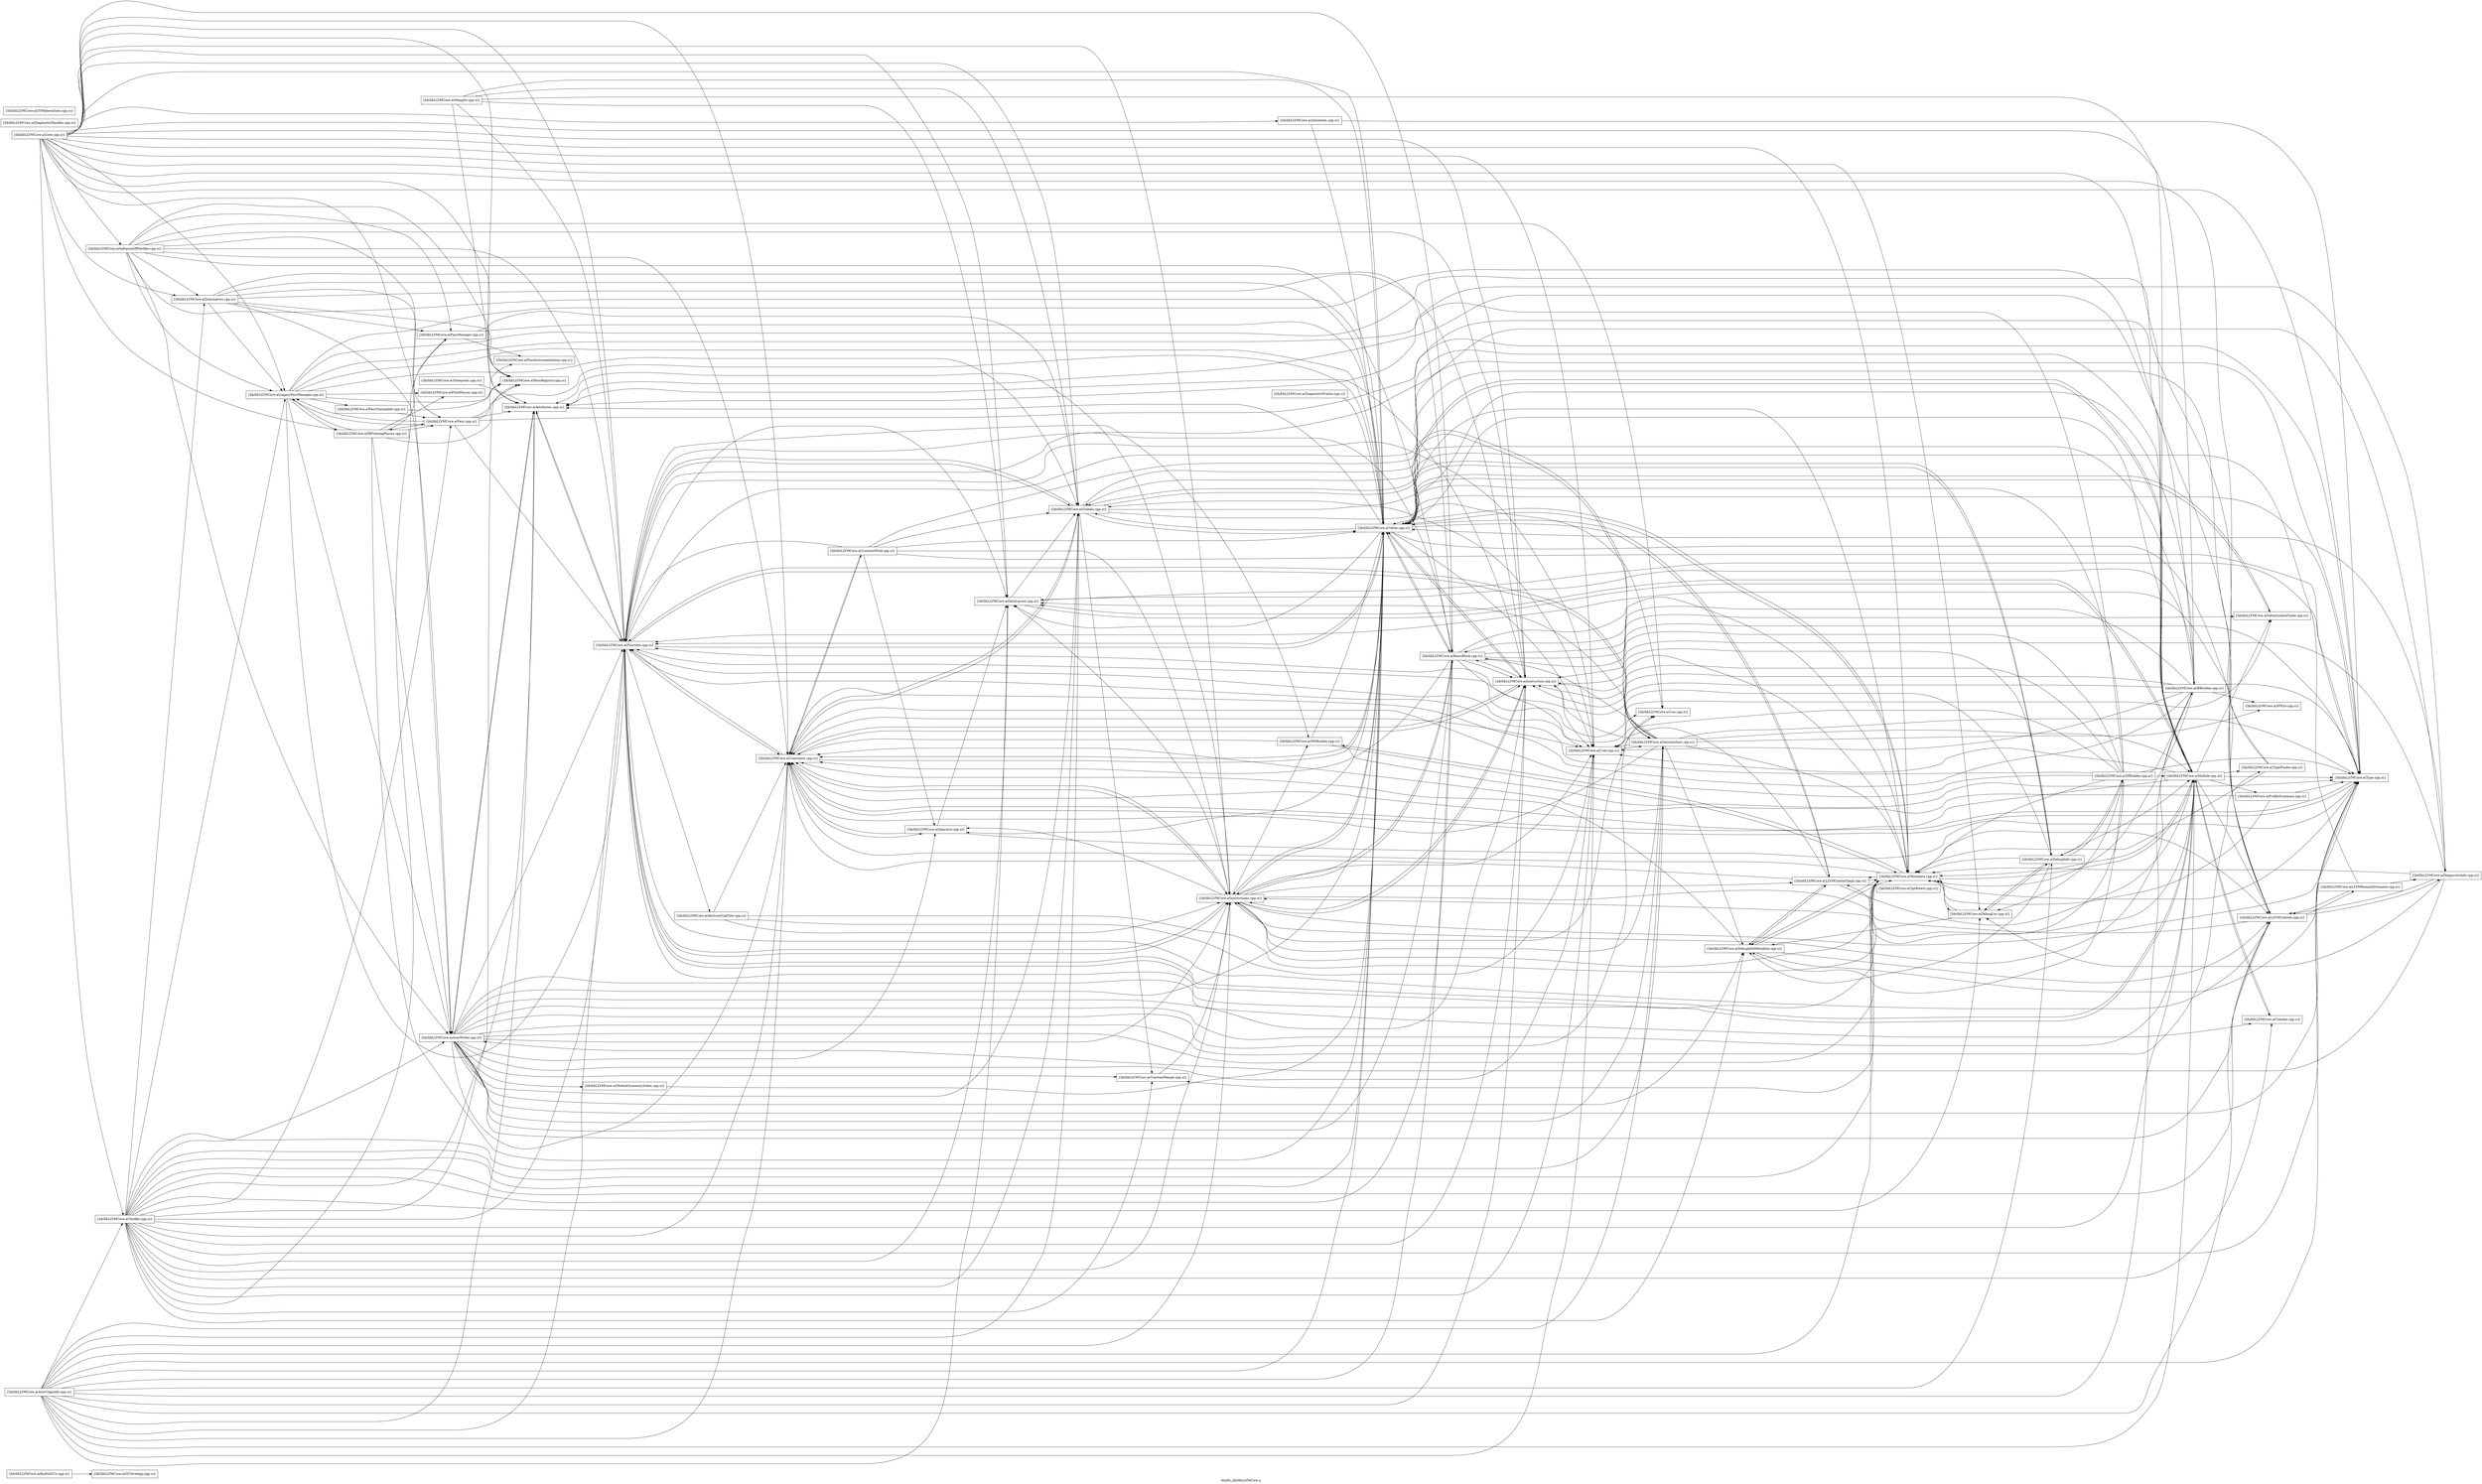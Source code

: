 digraph "bin/llc_lib/libLLVMCore.a" {
	label="bin/llc_lib/libLLVMCore.a";
	rankdir=LR;
	{ rank=same; Node0x55edaa265568;  }
	{ rank=same; Node0x55edaa265568;  }

	Node0x55edaa265568 [shape=record,shape=box,group=0,label="{lib/libLLVMCore.a(BuiltinGCs.cpp.o)}"];
	Node0x55edaa265568 -> Node0x55edaa27d8e8;
	Node0x55edaa28bc18 [shape=record,shape=box,group=0,label="{lib/libLLVMCore.a(Core.cpp.o)}"];
	Node0x55edaa28bc18 -> Node0x55edaa2691b8;
	Node0x55edaa28bc18 -> Node0x55edaa268d58;
	Node0x55edaa28bc18 -> Node0x55edaa265d38;
	Node0x55edaa28bc18 -> Node0x55edaa2660f8;
	Node0x55edaa28bc18 -> Node0x55edaa28a818;
	Node0x55edaa28bc18 -> Node0x55edaa27aeb8;
	Node0x55edaa28bc18 -> Node0x55edaa2798d8;
	Node0x55edaa28bc18 -> Node0x55edaa27c7b8;
	Node0x55edaa28bc18 -> Node0x55edaa28c258;
	Node0x55edaa28bc18 -> Node0x55edaa265ab8;
	Node0x55edaa28bc18 -> Node0x55edaa266a08;
	Node0x55edaa28bc18 -> Node0x55edaa266fa8;
	Node0x55edaa28bc18 -> Node0x55edaa266328;
	Node0x55edaa28bc18 -> Node0x55edaa267d68;
	Node0x55edaa28bc18 -> Node0x55edaa2679f8;
	Node0x55edaa28bc18 -> Node0x55edaa2661e8;
	Node0x55edaa28bc18 -> Node0x55edaa264cf8;
	Node0x55edaa28bc18 -> Node0x55edaa265018;
	Node0x55edaa28bc18 -> Node0x55edaa26d178;
	Node0x55edaa28bc18 -> Node0x55edaa265298;
	Node0x55edaa28bc18 -> Node0x55edaa265c48;
	Node0x55edaa28bc18 -> Node0x55edaa266b98;
	Node0x55edaa28bc18 -> Node0x55edaa267a48;
	Node0x55edaa28bc18 -> Node0x55edaa289328;
	Node0x55edaa28a818 [shape=record,shape=box,group=0,label="{lib/libLLVMCore.a(DataLayout.cpp.o)}"];
	Node0x55edaa28a818 -> Node0x55edaa28c258;
	Node0x55edaa28a818 -> Node0x55edaa265018;
	Node0x55edaa28a818 -> Node0x55edaa265c48;
	Node0x55edaa27ac88 [shape=record,shape=box,group=0,label="{lib/libLLVMCore.a(DiagnosticHandler.cpp.o)}"];
	Node0x55edaa2679f8 [shape=record,shape=box,group=0,label="{lib/libLLVMCore.a(LLVMContext.cpp.o)}"];
	Node0x55edaa2679f8 -> Node0x55edaa278c08;
	Node0x55edaa2679f8 -> Node0x55edaa2694d8;
	Node0x55edaa2679f8 -> Node0x55edaa2688f8;
	Node0x55edaa2688f8 [shape=record,shape=box,group=0,label="{lib/libLLVMCore.a(LLVMRemarkStreamer.cpp.o)}"];
	Node0x55edaa2688f8 -> Node0x55edaa278c08;
	Node0x55edaa2688f8 -> Node0x55edaa2679f8;
	Node0x55edaa2688f8 -> Node0x55edaa267a48;
	Node0x55edaa2661e8 [shape=record,shape=box,group=0,label="{lib/libLLVMCore.a(LegacyPassManager.cpp.o)}"];
	Node0x55edaa2661e8 -> Node0x55edaa2691b8;
	Node0x55edaa2661e8 -> Node0x55edaa278c08;
	Node0x55edaa2661e8 -> Node0x55edaa27c7b8;
	Node0x55edaa2661e8 -> Node0x55edaa28c258;
	Node0x55edaa2661e8 -> Node0x55edaa266a08;
	Node0x55edaa2661e8 -> Node0x55edaa2679f8;
	Node0x55edaa2661e8 -> Node0x55edaa265018;
	Node0x55edaa2661e8 -> Node0x55edaa266dc8;
	Node0x55edaa2661e8 -> Node0x55edaa26d178;
	Node0x55edaa2661e8 -> Node0x55edaa26d858;
	Node0x55edaa2661e8 -> Node0x55edaa26ea78;
	Node0x55edaa2661e8 -> Node0x55edaa267a48;
	Node0x55edaa265018 [shape=record,shape=box,group=0,label="{lib/libLLVMCore.a(Module.cpp.o)}"];
	Node0x55edaa265018 -> Node0x55edaa264de8;
	Node0x55edaa265018 -> Node0x55edaa2660f8;
	Node0x55edaa265018 -> Node0x55edaa28a818;
	Node0x55edaa265018 -> Node0x55edaa27c7b8;
	Node0x55edaa265018 -> Node0x55edaa28c258;
	Node0x55edaa265018 -> Node0x55edaa2679f8;
	Node0x55edaa265018 -> Node0x55edaa264cf8;
	Node0x55edaa265018 -> Node0x55edaa264fc8;
	Node0x55edaa265018 -> Node0x55edaa265c48;
	Node0x55edaa265018 -> Node0x55edaa2668c8;
	Node0x55edaa265018 -> Node0x55edaa266b98;
	Node0x55edaa265018 -> Node0x55edaa267a48;
	Node0x55edaa265018 -> Node0x55edaa2685d8;
	Node0x55edaa26d178 [shape=record,shape=box,group=0,label="{lib/libLLVMCore.a(PassRegistry.cpp.o)}"];
	Node0x55edaa289328 [shape=record,shape=box,group=0,label="{lib/libLLVMCore.a(Verifier.cpp.o)}"];
	Node0x55edaa289328 -> Node0x55edaa2691b8;
	Node0x55edaa289328 -> Node0x55edaa268d58;
	Node0x55edaa289328 -> Node0x55edaa265d38;
	Node0x55edaa289328 -> Node0x55edaa264de8;
	Node0x55edaa289328 -> Node0x55edaa266828;
	Node0x55edaa289328 -> Node0x55edaa2660f8;
	Node0x55edaa289328 -> Node0x55edaa28a818;
	Node0x55edaa289328 -> Node0x55edaa27a7d8;
	Node0x55edaa289328 -> Node0x55edaa27aeb8;
	Node0x55edaa289328 -> Node0x55edaa2798d8;
	Node0x55edaa289328 -> Node0x55edaa27c7b8;
	Node0x55edaa289328 -> Node0x55edaa28c258;
	Node0x55edaa289328 -> Node0x55edaa266328;
	Node0x55edaa289328 -> Node0x55edaa267d68;
	Node0x55edaa289328 -> Node0x55edaa268498;
	Node0x55edaa289328 -> Node0x55edaa2679f8;
	Node0x55edaa289328 -> Node0x55edaa2661e8;
	Node0x55edaa289328 -> Node0x55edaa264cf8;
	Node0x55edaa289328 -> Node0x55edaa265018;
	Node0x55edaa289328 -> Node0x55edaa266dc8;
	Node0x55edaa289328 -> Node0x55edaa267548;
	Node0x55edaa289328 -> Node0x55edaa26d178;
	Node0x55edaa289328 -> Node0x55edaa265c48;
	Node0x55edaa289328 -> Node0x55edaa266b98;
	Node0x55edaa289328 -> Node0x55edaa267a48;
	Node0x55edaa266dc8 [shape=record,shape=box,group=0,label="{lib/libLLVMCore.a(Pass.cpp.o)}"];
	Node0x55edaa266dc8 -> Node0x55edaa268d58;
	Node0x55edaa266dc8 -> Node0x55edaa27c7b8;
	Node0x55edaa266dc8 -> Node0x55edaa266a08;
	Node0x55edaa266dc8 -> Node0x55edaa2679f8;
	Node0x55edaa266dc8 -> Node0x55edaa2661e8;
	Node0x55edaa266dc8 -> Node0x55edaa26d178;
	Node0x55edaa266dc8 -> Node0x55edaa267a48;
	Node0x55edaa267a48 [shape=record,shape=box,group=0,label="{lib/libLLVMCore.a(Value.cpp.o)}"];
	Node0x55edaa267a48 -> Node0x55edaa268d58;
	Node0x55edaa267a48 -> Node0x55edaa265d38;
	Node0x55edaa267a48 -> Node0x55edaa2660f8;
	Node0x55edaa267a48 -> Node0x55edaa28a818;
	Node0x55edaa267a48 -> Node0x55edaa28b538;
	Node0x55edaa267a48 -> Node0x55edaa27c7b8;
	Node0x55edaa267a48 -> Node0x55edaa28c258;
	Node0x55edaa267a48 -> Node0x55edaa266328;
	Node0x55edaa267a48 -> Node0x55edaa267d68;
	Node0x55edaa267a48 -> Node0x55edaa268498;
	Node0x55edaa267a48 -> Node0x55edaa2679f8;
	Node0x55edaa267a48 -> Node0x55edaa2694d8;
	Node0x55edaa267a48 -> Node0x55edaa264cf8;
	Node0x55edaa267a48 -> Node0x55edaa265ec8;
	Node0x55edaa267a48 -> Node0x55edaa265c48;
	Node0x55edaa267a48 -> Node0x55edaa266148;
	Node0x55edaa267a48 -> Node0x55edaa266b98;
	Node0x55edaa267a48 -> Node0x55edaa2685d8;
	Node0x55edaa268d58 [shape=record,shape=box,group=0,label="{lib/libLLVMCore.a(Attributes.cpp.o)}"];
	Node0x55edaa268d58 -> Node0x55edaa2691b8;
	Node0x55edaa268d58 -> Node0x55edaa27c7b8;
	Node0x55edaa2660f8 [shape=record,shape=box,group=0,label="{lib/libLLVMCore.a(Constants.cpp.o)}"];
	Node0x55edaa2660f8 -> Node0x55edaa266ff8;
	Node0x55edaa2660f8 -> Node0x55edaa27c7b8;
	Node0x55edaa2660f8 -> Node0x55edaa28c258;
	Node0x55edaa2660f8 -> Node0x55edaa266328;
	Node0x55edaa2660f8 -> Node0x55edaa267d68;
	Node0x55edaa2660f8 -> Node0x55edaa265ec8;
	Node0x55edaa2660f8 -> Node0x55edaa265c48;
	Node0x55edaa2660f8 -> Node0x55edaa266b98;
	Node0x55edaa2660f8 -> Node0x55edaa267a48;
	Node0x55edaa265478 [shape=record,shape=box,group=0,label="{lib/libLLVMCore.a(Mangler.cpp.o)}"];
	Node0x55edaa265478 -> Node0x55edaa268d58;
	Node0x55edaa265478 -> Node0x55edaa28a818;
	Node0x55edaa265478 -> Node0x55edaa27c7b8;
	Node0x55edaa265478 -> Node0x55edaa28c258;
	Node0x55edaa265478 -> Node0x55edaa265018;
	Node0x55edaa265478 -> Node0x55edaa267a48;
	Node0x55edaa264cf8 [shape=record,shape=box,group=0,label="{lib/libLLVMCore.a(Metadata.cpp.o)}"];
	Node0x55edaa264cf8 -> Node0x55edaa266828;
	Node0x55edaa264cf8 -> Node0x55edaa2660f8;
	Node0x55edaa264cf8 -> Node0x55edaa27a7d8;
	Node0x55edaa264cf8 -> Node0x55edaa27aeb8;
	Node0x55edaa264cf8 -> Node0x55edaa2679f8;
	Node0x55edaa264cf8 -> Node0x55edaa2694d8;
	Node0x55edaa264cf8 -> Node0x55edaa265ba8;
	Node0x55edaa264cf8 -> Node0x55edaa265018;
	Node0x55edaa264cf8 -> Node0x55edaa265c48;
	Node0x55edaa264cf8 -> Node0x55edaa267a48;
	Node0x55edaa278c08 [shape=record,shape=box,group=0,label="{lib/libLLVMCore.a(DiagnosticInfo.cpp.o)}"];
	Node0x55edaa278c08 -> Node0x55edaa2691b8;
	Node0x55edaa278c08 -> Node0x55edaa27aeb8;
	Node0x55edaa278c08 -> Node0x55edaa27c7b8;
	Node0x55edaa278c08 -> Node0x55edaa266328;
	Node0x55edaa278c08 -> Node0x55edaa2679f8;
	Node0x55edaa278c08 -> Node0x55edaa264cf8;
	Node0x55edaa278c08 -> Node0x55edaa267a48;
	Node0x55edaa27c7b8 [shape=record,shape=box,group=0,label="{lib/libLLVMCore.a(Function.cpp.o)}"];
	Node0x55edaa27c7b8 -> Node0x55edaa2699d8;
	Node0x55edaa27c7b8 -> Node0x55edaa268d58;
	Node0x55edaa27c7b8 -> Node0x55edaa265d38;
	Node0x55edaa27c7b8 -> Node0x55edaa2660f8;
	Node0x55edaa27c7b8 -> Node0x55edaa28a818;
	Node0x55edaa27c7b8 -> Node0x55edaa28c258;
	Node0x55edaa27c7b8 -> Node0x55edaa267d68;
	Node0x55edaa27c7b8 -> Node0x55edaa268498;
	Node0x55edaa27c7b8 -> Node0x55edaa2679f8;
	Node0x55edaa27c7b8 -> Node0x55edaa265ba8;
	Node0x55edaa27c7b8 -> Node0x55edaa264cf8;
	Node0x55edaa27c7b8 -> Node0x55edaa265018;
	Node0x55edaa27c7b8 -> Node0x55edaa265c48;
	Node0x55edaa27c7b8 -> Node0x55edaa266b98;
	Node0x55edaa27c7b8 -> Node0x55edaa267a48;
	Node0x55edaa27c7b8 -> Node0x55edaa2685d8;
	Node0x55edaa28c258 [shape=record,shape=box,group=0,label="{lib/libLLVMCore.a(Globals.cpp.o)}"];
	Node0x55edaa28c258 -> Node0x55edaa266828;
	Node0x55edaa28c258 -> Node0x55edaa2660f8;
	Node0x55edaa28c258 -> Node0x55edaa27c7b8;
	Node0x55edaa28c258 -> Node0x55edaa264cf8;
	Node0x55edaa28c258 -> Node0x55edaa265018;
	Node0x55edaa28c258 -> Node0x55edaa265c48;
	Node0x55edaa28c258 -> Node0x55edaa266b98;
	Node0x55edaa28c258 -> Node0x55edaa267a48;
	Node0x55edaa265ab8 [shape=record,shape=box,group=0,label="{lib/libLLVMCore.a(IRBuilder.cpp.o)}"];
	Node0x55edaa265ab8 -> Node0x55edaa268d58;
	Node0x55edaa265ab8 -> Node0x55edaa265d38;
	Node0x55edaa265ab8 -> Node0x55edaa2660f8;
	Node0x55edaa265ab8 -> Node0x55edaa28a818;
	Node0x55edaa265ab8 -> Node0x55edaa27c7b8;
	Node0x55edaa265ab8 -> Node0x55edaa28c258;
	Node0x55edaa265ab8 -> Node0x55edaa264d98;
	Node0x55edaa265ab8 -> Node0x55edaa266328;
	Node0x55edaa265ab8 -> Node0x55edaa267d68;
	Node0x55edaa265ab8 -> Node0x55edaa264cf8;
	Node0x55edaa265ab8 -> Node0x55edaa265c48;
	Node0x55edaa265ab8 -> Node0x55edaa266b98;
	Node0x55edaa265ab8 -> Node0x55edaa267a48;
	Node0x55edaa266fa8 [shape=record,shape=box,group=0,label="{lib/libLLVMCore.a(InlineAsm.cpp.o)}"];
	Node0x55edaa266fa8 -> Node0x55edaa265c48;
	Node0x55edaa266fa8 -> Node0x55edaa267a48;
	Node0x55edaa266328 [shape=record,shape=box,group=0,label="{lib/libLLVMCore.a(Instruction.cpp.o)}"];
	Node0x55edaa266328 -> Node0x55edaa268d58;
	Node0x55edaa266328 -> Node0x55edaa265d38;
	Node0x55edaa266328 -> Node0x55edaa2660f8;
	Node0x55edaa266328 -> Node0x55edaa267d68;
	Node0x55edaa266328 -> Node0x55edaa264cf8;
	Node0x55edaa266328 -> Node0x55edaa266b98;
	Node0x55edaa266328 -> Node0x55edaa267a48;
	Node0x55edaa267d68 [shape=record,shape=box,group=0,label="{lib/libLLVMCore.a(Instructions.cpp.o)}"];
	Node0x55edaa267d68 -> Node0x55edaa268d58;
	Node0x55edaa267d68 -> Node0x55edaa265d38;
	Node0x55edaa267d68 -> Node0x55edaa2660f8;
	Node0x55edaa267d68 -> Node0x55edaa28a818;
	Node0x55edaa267d68 -> Node0x55edaa27c7b8;
	Node0x55edaa267d68 -> Node0x55edaa266328;
	Node0x55edaa267d68 -> Node0x55edaa2694d8;
	Node0x55edaa267d68 -> Node0x55edaa265ba8;
	Node0x55edaa267d68 -> Node0x55edaa264cf8;
	Node0x55edaa267d68 -> Node0x55edaa265018;
	Node0x55edaa267d68 -> Node0x55edaa265ec8;
	Node0x55edaa267d68 -> Node0x55edaa265c48;
	Node0x55edaa267d68 -> Node0x55edaa266148;
	Node0x55edaa267d68 -> Node0x55edaa266b98;
	Node0x55edaa267d68 -> Node0x55edaa267a48;
	Node0x55edaa265c48 [shape=record,shape=box,group=0,label="{lib/libLLVMCore.a(Type.cpp.o)}"];
	Node0x55edaa265c48 -> Node0x55edaa2660f8;
	Node0x55edaa266b98 [shape=record,shape=box,group=0,label="{lib/libLLVMCore.a(User.cpp.o)}"];
	Node0x55edaa266b98 -> Node0x55edaa268498;
	Node0x55edaa266b98 -> Node0x55edaa266148;
	Node0x55edaa265d38 [shape=record,shape=box,group=0,label="{lib/libLLVMCore.a(BasicBlock.cpp.o)}"];
	Node0x55edaa265d38 -> Node0x55edaa2660f8;
	Node0x55edaa265d38 -> Node0x55edaa266328;
	Node0x55edaa265d38 -> Node0x55edaa267d68;
	Node0x55edaa265d38 -> Node0x55edaa264cf8;
	Node0x55edaa265d38 -> Node0x55edaa265c48;
	Node0x55edaa265d38 -> Node0x55edaa266b98;
	Node0x55edaa265d38 -> Node0x55edaa267a48;
	Node0x55edaa265d38 -> Node0x55edaa2685d8;
	Node0x55edaa268498 [shape=record,shape=box,group=0,label="{lib/libLLVMCore.a(IntrinsicInst.cpp.o)}"];
	Node0x55edaa268498 -> Node0x55edaa265d38;
	Node0x55edaa268498 -> Node0x55edaa2660f8;
	Node0x55edaa268498 -> Node0x55edaa28a818;
	Node0x55edaa268498 -> Node0x55edaa27a7d8;
	Node0x55edaa268498 -> Node0x55edaa27c7b8;
	Node0x55edaa268498 -> Node0x55edaa264d98;
	Node0x55edaa268498 -> Node0x55edaa266328;
	Node0x55edaa268498 -> Node0x55edaa267d68;
	Node0x55edaa268498 -> Node0x55edaa264cf8;
	Node0x55edaa268498 -> Node0x55edaa265018;
	Node0x55edaa268498 -> Node0x55edaa265c48;
	Node0x55edaa268498 -> Node0x55edaa266b98;
	Node0x55edaa268498 -> Node0x55edaa267a48;
	Node0x55edaa265ec8 [shape=record,shape=box,group=0,label="{lib/libLLVMCore.a(Operator.cpp.o)}"];
	Node0x55edaa265ec8 -> Node0x55edaa2660f8;
	Node0x55edaa265ec8 -> Node0x55edaa28a818;
	Node0x55edaa265ec8 -> Node0x55edaa265c48;
	Node0x55edaa27a7d8 [shape=record,shape=box,group=0,label="{lib/libLLVMCore.a(DebugInfoMetadata.cpp.o)}"];
	Node0x55edaa27a7d8 -> Node0x55edaa2660f8;
	Node0x55edaa27a7d8 -> Node0x55edaa2679f8;
	Node0x55edaa27a7d8 -> Node0x55edaa2694d8;
	Node0x55edaa27a7d8 -> Node0x55edaa264cf8;
	Node0x55edaa27a7d8 -> Node0x55edaa265c48;
	Node0x55edaa266828 [shape=record,shape=box,group=0,label="{lib/libLLVMCore.a(ConstantRange.cpp.o)}"];
	Node0x55edaa266828 -> Node0x55edaa267d68;
	Node0x55edaa27aeb8 [shape=record,shape=box,group=0,label="{lib/libLLVMCore.a(DebugLoc.cpp.o)}"];
	Node0x55edaa27aeb8 -> Node0x55edaa28b538;
	Node0x55edaa27aeb8 -> Node0x55edaa27a7d8;
	Node0x55edaa27aeb8 -> Node0x55edaa264cf8;
	Node0x55edaa2798d8 [shape=record,shape=box,group=0,label="{lib/libLLVMCore.a(Dominators.cpp.o)}"];
	Node0x55edaa2798d8 -> Node0x55edaa2691b8;
	Node0x55edaa2798d8 -> Node0x55edaa265d38;
	Node0x55edaa2798d8 -> Node0x55edaa266328;
	Node0x55edaa2798d8 -> Node0x55edaa2661e8;
	Node0x55edaa2798d8 -> Node0x55edaa266dc8;
	Node0x55edaa2798d8 -> Node0x55edaa267548;
	Node0x55edaa2798d8 -> Node0x55edaa26d178;
	Node0x55edaa2798d8 -> Node0x55edaa267a48;
	Node0x55edaa266148 [shape=record,shape=box,group=0,label="{lib/libLLVMCore.a(Use.cpp.o)}"];
	Node0x55edaa2691b8 [shape=record,shape=box,group=0,label="{lib/libLLVMCore.a(AsmWriter.cpp.o)}"];
	Node0x55edaa2691b8 -> Node0x55edaa268d58;
	Node0x55edaa2691b8 -> Node0x55edaa265d38;
	Node0x55edaa2691b8 -> Node0x55edaa264de8;
	Node0x55edaa2691b8 -> Node0x55edaa266828;
	Node0x55edaa2691b8 -> Node0x55edaa2660f8;
	Node0x55edaa2691b8 -> Node0x55edaa27a7d8;
	Node0x55edaa2691b8 -> Node0x55edaa27c7b8;
	Node0x55edaa2691b8 -> Node0x55edaa28c258;
	Node0x55edaa2691b8 -> Node0x55edaa266328;
	Node0x55edaa2691b8 -> Node0x55edaa267d68;
	Node0x55edaa2691b8 -> Node0x55edaa268498;
	Node0x55edaa2691b8 -> Node0x55edaa2679f8;
	Node0x55edaa2691b8 -> Node0x55edaa264cf8;
	Node0x55edaa2691b8 -> Node0x55edaa265018;
	Node0x55edaa2691b8 -> Node0x55edaa2656f8;
	Node0x55edaa2691b8 -> Node0x55edaa265ec8;
	Node0x55edaa2691b8 -> Node0x55edaa265c48;
	Node0x55edaa2691b8 -> Node0x55edaa2668c8;
	Node0x55edaa2691b8 -> Node0x55edaa266148;
	Node0x55edaa2691b8 -> Node0x55edaa266b98;
	Node0x55edaa2691b8 -> Node0x55edaa267a48;
	Node0x55edaa267548 [shape=record,shape=box,group=0,label="{lib/libLLVMCore.a(PassManager.cpp.o)}"];
	Node0x55edaa267548 -> Node0x55edaa28c258;
	Node0x55edaa267548 -> Node0x55edaa267cc8;
	Node0x55edaa267548 -> Node0x55edaa267a48;
	Node0x55edaa2699d8 [shape=record,shape=box,group=0,label="{lib/libLLVMCore.a(AbstractCallSite.cpp.o)}"];
	Node0x55edaa2699d8 -> Node0x55edaa2660f8;
	Node0x55edaa2699d8 -> Node0x55edaa267d68;
	Node0x55edaa2699d8 -> Node0x55edaa264cf8;
	Node0x55edaa2699d8 -> Node0x55edaa266b98;
	Node0x55edaa26ea78 [shape=record,shape=box,group=0,label="{lib/libLLVMCore.a(PrintPasses.cpp.o)}"];
	Node0x55edaa266ff8 [shape=record,shape=box,group=0,label="{lib/libLLVMCore.a(ConstantFold.cpp.o)}"];
	Node0x55edaa266ff8 -> Node0x55edaa2660f8;
	Node0x55edaa266ff8 -> Node0x55edaa27c7b8;
	Node0x55edaa266ff8 -> Node0x55edaa28c258;
	Node0x55edaa266ff8 -> Node0x55edaa267d68;
	Node0x55edaa266ff8 -> Node0x55edaa265018;
	Node0x55edaa266ff8 -> Node0x55edaa265ec8;
	Node0x55edaa266ff8 -> Node0x55edaa265c48;
	Node0x55edaa266ff8 -> Node0x55edaa267a48;
	Node0x55edaa264fc8 [shape=record,shape=box,group=0,label="{lib/libLLVMCore.a(ProfileSummary.cpp.o)}"];
	Node0x55edaa264fc8 -> Node0x55edaa2660f8;
	Node0x55edaa264fc8 -> Node0x55edaa264cf8;
	Node0x55edaa264fc8 -> Node0x55edaa265c48;
	Node0x55edaa264de8 [shape=record,shape=box,group=0,label="{lib/libLLVMCore.a(Comdat.cpp.o)}"];
	Node0x55edaa264de8 -> Node0x55edaa265018;
	Node0x55edaa26d858 [shape=record,shape=box,group=0,label="{lib/libLLVMCore.a(PassTimingInfo.cpp.o)}"];
	Node0x55edaa26d858 -> Node0x55edaa266dc8;
	Node0x55edaa26d858 -> Node0x55edaa267cc8;
	Node0x55edaa28b538 [shape=record,shape=box,group=0,label="{lib/libLLVMCore.a(DebugInfo.cpp.o)}"];
	Node0x55edaa28b538 -> Node0x55edaa28a5e8;
	Node0x55edaa28b538 -> Node0x55edaa27a7d8;
	Node0x55edaa28b538 -> Node0x55edaa27aeb8;
	Node0x55edaa28b538 -> Node0x55edaa27c7b8;
	Node0x55edaa28b538 -> Node0x55edaa266328;
	Node0x55edaa28b538 -> Node0x55edaa264cf8;
	Node0x55edaa28b538 -> Node0x55edaa265018;
	Node0x55edaa28b538 -> Node0x55edaa267a48;
	Node0x55edaa265ba8 [shape=record,shape=box,group=0,label="{lib/libLLVMCore.a(MDBuilder.cpp.o)}"];
	Node0x55edaa265ba8 -> Node0x55edaa2660f8;
	Node0x55edaa265ba8 -> Node0x55edaa264cf8;
	Node0x55edaa265ba8 -> Node0x55edaa265c48;
	Node0x55edaa265ba8 -> Node0x55edaa267a48;
	Node0x55edaa28a5e8 [shape=record,shape=box,group=0,label="{lib/libLLVMCore.a(DIBuilder.cpp.o)}"];
	Node0x55edaa28a5e8 -> Node0x55edaa268d58;
	Node0x55edaa28a5e8 -> Node0x55edaa265d38;
	Node0x55edaa28a5e8 -> Node0x55edaa2660f8;
	Node0x55edaa28a5e8 -> Node0x55edaa28b538;
	Node0x55edaa28a5e8 -> Node0x55edaa27a7d8;
	Node0x55edaa28a5e8 -> Node0x55edaa27aeb8;
	Node0x55edaa28a5e8 -> Node0x55edaa27c7b8;
	Node0x55edaa28a5e8 -> Node0x55edaa265ab8;
	Node0x55edaa28a5e8 -> Node0x55edaa266328;
	Node0x55edaa28a5e8 -> Node0x55edaa267d68;
	Node0x55edaa28a5e8 -> Node0x55edaa264cf8;
	Node0x55edaa28a5e8 -> Node0x55edaa265018;
	Node0x55edaa28a5e8 -> Node0x55edaa265c48;
	Node0x55edaa28a5e8 -> Node0x55edaa266b98;
	Node0x55edaa28a5e8 -> Node0x55edaa267a48;
	Node0x55edaa266a08 [shape=record,shape=box,group=0,label="{lib/libLLVMCore.a(IRPrintingPasses.cpp.o)}"];
	Node0x55edaa266a08 -> Node0x55edaa2691b8;
	Node0x55edaa266a08 -> Node0x55edaa2661e8;
	Node0x55edaa266a08 -> Node0x55edaa266dc8;
	Node0x55edaa266a08 -> Node0x55edaa267548;
	Node0x55edaa266a08 -> Node0x55edaa26d178;
	Node0x55edaa266a08 -> Node0x55edaa26ea78;
	Node0x55edaa266a08 -> Node0x55edaa267a48;
	Node0x55edaa2656f8 [shape=record,shape=box,group=0,label="{lib/libLLVMCore.a(ModuleSummaryIndex.cpp.o)}"];
	Node0x55edaa2656f8 -> Node0x55edaa267a48;
	Node0x55edaa2668c8 [shape=record,shape=box,group=0,label="{lib/libLLVMCore.a(TypeFinder.cpp.o)}"];
	Node0x55edaa2668c8 -> Node0x55edaa27c7b8;
	Node0x55edaa2668c8 -> Node0x55edaa28c258;
	Node0x55edaa2668c8 -> Node0x55edaa264cf8;
	Node0x55edaa2685d8 [shape=record,shape=box,group=0,label="{lib/libLLVMCore.a(ValueSymbolTable.cpp.o)}"];
	Node0x55edaa2685d8 -> Node0x55edaa267a48;
	Node0x55edaa27d8e8 [shape=record,shape=box,group=0,label="{lib/libLLVMCore.a(GCStrategy.cpp.o)}"];
	Node0x55edaa265298 [shape=record,shape=box,group=0,label="{lib/libLLVMCore.a(SafepointIRVerifier.cpp.o)}"];
	Node0x55edaa265298 -> Node0x55edaa2691b8;
	Node0x55edaa265298 -> Node0x55edaa265d38;
	Node0x55edaa265298 -> Node0x55edaa2660f8;
	Node0x55edaa265298 -> Node0x55edaa2798d8;
	Node0x55edaa265298 -> Node0x55edaa27c7b8;
	Node0x55edaa265298 -> Node0x55edaa266328;
	Node0x55edaa265298 -> Node0x55edaa2661e8;
	Node0x55edaa265298 -> Node0x55edaa266dc8;
	Node0x55edaa265298 -> Node0x55edaa267548;
	Node0x55edaa265298 -> Node0x55edaa26d178;
	Node0x55edaa265298 -> Node0x55edaa266148;
	Node0x55edaa265298 -> Node0x55edaa267a48;
	Node0x55edaa2694d8 [shape=record,shape=box,group=0,label="{lib/libLLVMCore.a(LLVMContextImpl.cpp.o)}"];
	Node0x55edaa2694d8 -> Node0x55edaa2660f8;
	Node0x55edaa2694d8 -> Node0x55edaa27a7d8;
	Node0x55edaa2694d8 -> Node0x55edaa264cf8;
	Node0x55edaa2694d8 -> Node0x55edaa265018;
	Node0x55edaa2694d8 -> Node0x55edaa266648;
	Node0x55edaa2694d8 -> Node0x55edaa266b98;
	Node0x55edaa2694d8 -> Node0x55edaa267a48;
	Node0x55edaa279dd8 [shape=record,shape=box,group=0,label="{lib/libLLVMCore.a(DiagnosticPrinter.cpp.o)}"];
	Node0x55edaa279dd8 -> Node0x55edaa267a48;
	Node0x55edaa264d98 [shape=record,shape=box,group=0,label="{lib/libLLVMCore.a(FPEnv.cpp.o)}"];
	Node0x55edaa266648 [shape=record,shape=box,group=0,label="{lib/libLLVMCore.a(OptBisect.cpp.o)}"];
	Node0x55edaa267cc8 [shape=record,shape=box,group=0,label="{lib/libLLVMCore.a(PassInstrumentation.cpp.o)}"];
	Node0x55edaa269258 [shape=record,shape=box,group=0,label="{lib/libLLVMCore.a(AutoUpgrade.cpp.o)}"];
	Node0x55edaa269258 -> Node0x55edaa268d58;
	Node0x55edaa269258 -> Node0x55edaa265d38;
	Node0x55edaa269258 -> Node0x55edaa2660f8;
	Node0x55edaa269258 -> Node0x55edaa28a818;
	Node0x55edaa269258 -> Node0x55edaa28b538;
	Node0x55edaa269258 -> Node0x55edaa27c7b8;
	Node0x55edaa269258 -> Node0x55edaa28c258;
	Node0x55edaa269258 -> Node0x55edaa265ab8;
	Node0x55edaa269258 -> Node0x55edaa266328;
	Node0x55edaa269258 -> Node0x55edaa267d68;
	Node0x55edaa269258 -> Node0x55edaa268498;
	Node0x55edaa269258 -> Node0x55edaa2679f8;
	Node0x55edaa269258 -> Node0x55edaa264cf8;
	Node0x55edaa269258 -> Node0x55edaa265018;
	Node0x55edaa269258 -> Node0x55edaa265c48;
	Node0x55edaa269258 -> Node0x55edaa266b98;
	Node0x55edaa269258 -> Node0x55edaa267a48;
	Node0x55edaa269258 -> Node0x55edaa289328;
	Node0x55edaa282ac8 [shape=record,shape=box,group=0,label="{lib/libLLVMCore.a(Statepoint.cpp.o)}"];
	Node0x55edaa282ac8 -> Node0x55edaa268d58;
	Node0x55edaa281588 [shape=record,shape=box,group=0,label="{lib/libLLVMCore.a(GVMaterializer.cpp.o)}"];
}
